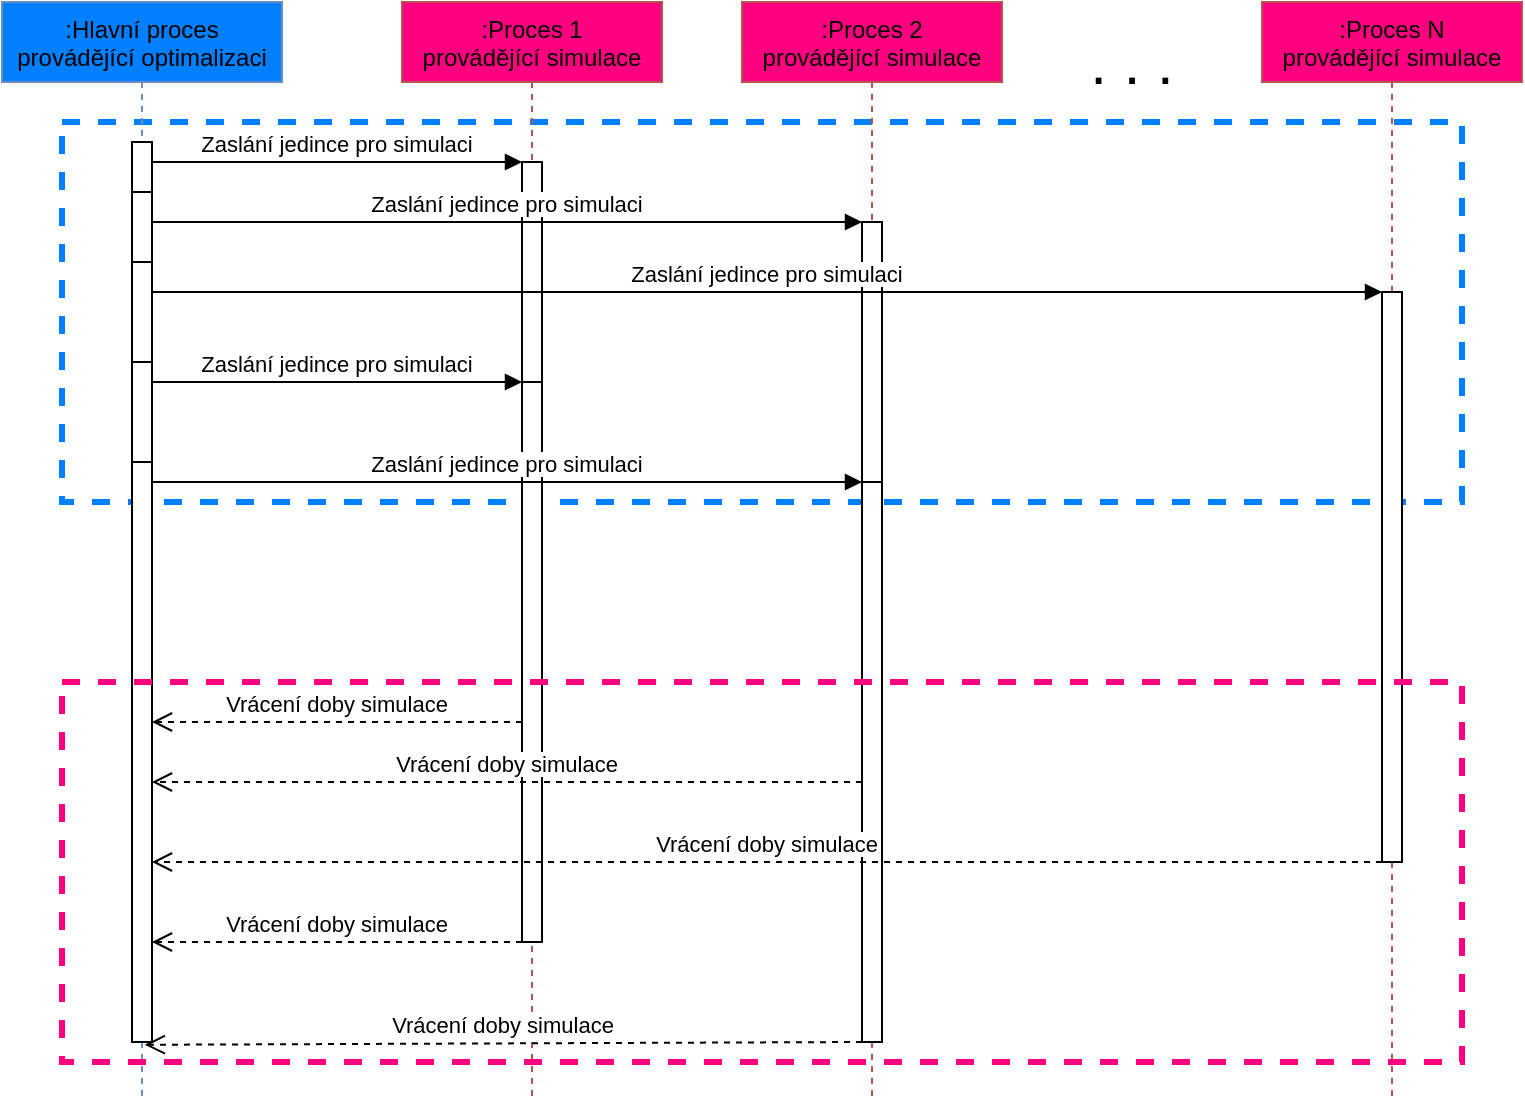 <mxfile version="13.10.4" type="device"><diagram id="kgpKYQtTHZ0yAKxKKP6v" name="Page-1"><mxGraphModel dx="1157" dy="626" grid="1" gridSize="10" guides="1" tooltips="1" connect="1" arrows="1" fold="1" page="1" pageScale="1" pageWidth="850" pageHeight="1100" math="0" shadow="0"><root><mxCell id="0"/><mxCell id="1" parent="0"/><mxCell id="YsaVV5CcgGAwV6tHagcd-51" value="" style="verticalLabelPosition=bottom;verticalAlign=top;html=1;shape=mxgraph.basic.rect;fillColor2=none;strokeWidth=3;size=20;indent=5;dashed=1;fillColor=none;strokeColor=#007FFF;" vertex="1" parent="1"><mxGeometry x="60" y="70" width="700" height="190" as="geometry"/></mxCell><mxCell id="3nuBFxr9cyL0pnOWT2aG-1" value=":Hlavní proces&#10;provádějící optimalizaci" style="shape=umlLifeline;perimeter=lifelinePerimeter;container=1;collapsible=0;recursiveResize=0;rounded=0;shadow=0;strokeWidth=1;strokeColor=#6c8ebf;fillColor=#007FFF;" parent="1" vertex="1"><mxGeometry x="30" y="10" width="140" height="550" as="geometry"/></mxCell><mxCell id="3nuBFxr9cyL0pnOWT2aG-2" value="" style="points=[];perimeter=orthogonalPerimeter;rounded=0;shadow=0;strokeWidth=1;" parent="3nuBFxr9cyL0pnOWT2aG-1" vertex="1"><mxGeometry x="65" y="70" width="10" height="230" as="geometry"/></mxCell><mxCell id="YsaVV5CcgGAwV6tHagcd-6" value="" style="points=[];perimeter=orthogonalPerimeter;rounded=0;shadow=0;strokeWidth=1;" vertex="1" parent="3nuBFxr9cyL0pnOWT2aG-1"><mxGeometry x="65" y="95" width="10" height="190" as="geometry"/></mxCell><mxCell id="YsaVV5CcgGAwV6tHagcd-14" value="" style="points=[];perimeter=orthogonalPerimeter;rounded=0;shadow=0;strokeWidth=1;" vertex="1" parent="3nuBFxr9cyL0pnOWT2aG-1"><mxGeometry x="65" y="130" width="10" height="190" as="geometry"/></mxCell><mxCell id="3nuBFxr9cyL0pnOWT2aG-5" value=":Proces 1&#10;provádějící simulace" style="shape=umlLifeline;perimeter=lifelinePerimeter;container=1;collapsible=0;recursiveResize=0;rounded=0;shadow=0;strokeWidth=1;strokeColor=#b85450;fillColor=#FF0080;" parent="1" vertex="1"><mxGeometry x="230" y="10" width="130" height="550" as="geometry"/></mxCell><mxCell id="3nuBFxr9cyL0pnOWT2aG-6" value="" style="points=[];perimeter=orthogonalPerimeter;rounded=0;shadow=0;strokeWidth=1;" parent="3nuBFxr9cyL0pnOWT2aG-5" vertex="1"><mxGeometry x="60" y="80" width="10" height="280" as="geometry"/></mxCell><mxCell id="YsaVV5CcgGAwV6tHagcd-39" value="" style="points=[];perimeter=orthogonalPerimeter;rounded=0;shadow=0;strokeWidth=1;" vertex="1" parent="3nuBFxr9cyL0pnOWT2aG-5"><mxGeometry x="-135" y="180" width="10" height="290" as="geometry"/></mxCell><mxCell id="YsaVV5CcgGAwV6tHagcd-42" value="" style="points=[];perimeter=orthogonalPerimeter;rounded=0;shadow=0;strokeWidth=1;" vertex="1" parent="3nuBFxr9cyL0pnOWT2aG-5"><mxGeometry x="60" y="190" width="10" height="280" as="geometry"/></mxCell><mxCell id="YsaVV5CcgGAwV6tHagcd-44" value="Zaslání jedince pro simulaci" style="verticalAlign=bottom;endArrow=block;entryX=0;entryY=0;shadow=0;strokeWidth=1;" edge="1" parent="3nuBFxr9cyL0pnOWT2aG-5" source="YsaVV5CcgGAwV6tHagcd-39" target="YsaVV5CcgGAwV6tHagcd-42"><mxGeometry relative="1" as="geometry"><mxPoint x="65" y="190" as="sourcePoint"/></mxGeometry></mxCell><mxCell id="YsaVV5CcgGAwV6tHagcd-43" value="Vrácení doby simulace" style="verticalAlign=bottom;endArrow=open;dashed=1;endSize=8;exitX=0;exitY=0.95;shadow=0;strokeWidth=1;" edge="1" parent="3nuBFxr9cyL0pnOWT2aG-5"><mxGeometry relative="1" as="geometry"><mxPoint x="-125" y="470.0" as="targetPoint"/><mxPoint x="60" y="470.0" as="sourcePoint"/></mxGeometry></mxCell><mxCell id="YsaVV5CcgGAwV6tHagcd-46" value="" style="points=[];perimeter=orthogonalPerimeter;rounded=0;shadow=0;strokeWidth=1;" vertex="1" parent="3nuBFxr9cyL0pnOWT2aG-5"><mxGeometry x="-135" y="230" width="10" height="290" as="geometry"/></mxCell><mxCell id="3nuBFxr9cyL0pnOWT2aG-7" value="Vrácení doby simulace" style="verticalAlign=bottom;endArrow=open;dashed=1;endSize=8;exitX=0;exitY=0.95;shadow=0;strokeWidth=1;" parent="1" edge="1"><mxGeometry relative="1" as="geometry"><mxPoint x="105" y="370.0" as="targetPoint"/><mxPoint x="290" y="370.0" as="sourcePoint"/></mxGeometry></mxCell><mxCell id="3nuBFxr9cyL0pnOWT2aG-8" value="Zaslání jedince pro simulaci" style="verticalAlign=bottom;endArrow=block;entryX=0;entryY=0;shadow=0;strokeWidth=1;" parent="1" source="3nuBFxr9cyL0pnOWT2aG-2" target="3nuBFxr9cyL0pnOWT2aG-6" edge="1"><mxGeometry relative="1" as="geometry"><mxPoint x="295" y="90" as="sourcePoint"/></mxGeometry></mxCell><mxCell id="YsaVV5CcgGAwV6tHagcd-1" value=":Proces 2&#10;provádějící simulace" style="shape=umlLifeline;perimeter=lifelinePerimeter;container=1;collapsible=0;recursiveResize=0;rounded=0;shadow=0;strokeWidth=1;strokeColor=#b85450;fillColor=#FF0080;" vertex="1" parent="1"><mxGeometry x="400" y="10" width="130" height="550" as="geometry"/></mxCell><mxCell id="YsaVV5CcgGAwV6tHagcd-7" value="" style="points=[];perimeter=orthogonalPerimeter;rounded=0;shadow=0;strokeWidth=1;" vertex="1" parent="YsaVV5CcgGAwV6tHagcd-1"><mxGeometry x="60" y="110" width="10" height="280" as="geometry"/></mxCell><mxCell id="YsaVV5CcgGAwV6tHagcd-47" value="" style="points=[];perimeter=orthogonalPerimeter;rounded=0;shadow=0;strokeWidth=1;" vertex="1" parent="YsaVV5CcgGAwV6tHagcd-1"><mxGeometry x="60" y="240" width="10" height="280" as="geometry"/></mxCell><mxCell id="YsaVV5CcgGAwV6tHagcd-49" value="Vrácení doby simulace" style="verticalAlign=bottom;endArrow=open;dashed=1;endSize=8;exitX=0;exitY=0.95;shadow=0;strokeWidth=1;entryX=0.51;entryY=0.948;entryDx=0;entryDy=0;entryPerimeter=0;" edge="1" parent="YsaVV5CcgGAwV6tHagcd-1" target="3nuBFxr9cyL0pnOWT2aG-1"><mxGeometry relative="1" as="geometry"><mxPoint x="-125" y="520.0" as="targetPoint"/><mxPoint x="60" y="520.0" as="sourcePoint"/></mxGeometry></mxCell><mxCell id="YsaVV5CcgGAwV6tHagcd-3" value=":Proces N&#10;provádějící simulace" style="shape=umlLifeline;perimeter=lifelinePerimeter;container=1;collapsible=0;recursiveResize=0;rounded=0;shadow=0;strokeWidth=1;strokeColor=#b85450;fillColor=#FF0080;" vertex="1" parent="1"><mxGeometry x="660" y="10" width="130" height="550" as="geometry"/></mxCell><mxCell id="YsaVV5CcgGAwV6tHagcd-8" value="Vrácení doby simulace" style="verticalAlign=bottom;endArrow=open;dashed=1;endSize=8;exitX=0;exitY=0.95;shadow=0;strokeWidth=1;" edge="1" parent="1"><mxGeometry relative="1" as="geometry"><mxPoint x="105" y="400.0" as="targetPoint"/><mxPoint x="460" y="400.0" as="sourcePoint"/></mxGeometry></mxCell><mxCell id="YsaVV5CcgGAwV6tHagcd-9" value="Zaslání jedince pro simulaci" style="verticalAlign=bottom;endArrow=block;entryX=0;entryY=0;shadow=0;strokeWidth=1;" edge="1" parent="1" source="YsaVV5CcgGAwV6tHagcd-6" target="YsaVV5CcgGAwV6tHagcd-7"><mxGeometry relative="1" as="geometry"><mxPoint x="305" y="120" as="sourcePoint"/></mxGeometry></mxCell><mxCell id="YsaVV5CcgGAwV6tHagcd-15" value="" style="points=[];perimeter=orthogonalPerimeter;rounded=0;shadow=0;strokeWidth=1;" vertex="1" parent="1"><mxGeometry x="720" y="155" width="10" height="285" as="geometry"/></mxCell><mxCell id="YsaVV5CcgGAwV6tHagcd-16" value="Vrácení doby simulace" style="verticalAlign=bottom;endArrow=open;dashed=1;endSize=8;exitX=0;exitY=0.95;shadow=0;strokeWidth=1;" edge="1" parent="1"><mxGeometry relative="1" as="geometry"><mxPoint x="105" y="440" as="targetPoint"/><mxPoint x="720.0" y="440" as="sourcePoint"/></mxGeometry></mxCell><mxCell id="YsaVV5CcgGAwV6tHagcd-17" value="Zaslání jedince pro simulaci" style="verticalAlign=bottom;endArrow=block;entryX=0;entryY=0;shadow=0;strokeWidth=1;" edge="1" parent="1" source="YsaVV5CcgGAwV6tHagcd-14" target="YsaVV5CcgGAwV6tHagcd-15"><mxGeometry relative="1" as="geometry"><mxPoint x="315" y="150" as="sourcePoint"/></mxGeometry></mxCell><mxCell id="YsaVV5CcgGAwV6tHagcd-45" value="&lt;font style=&quot;font-size: 30px&quot;&gt;. . .&lt;/font&gt;" style="text;html=1;strokeColor=none;fillColor=none;align=center;verticalAlign=middle;whiteSpace=wrap;rounded=0;" vertex="1" parent="1"><mxGeometry x="570" y="30" width="50" height="20" as="geometry"/></mxCell><mxCell id="YsaVV5CcgGAwV6tHagcd-48" value="Zaslání jedince pro simulaci" style="verticalAlign=bottom;endArrow=block;entryX=0;entryY=0;shadow=0;strokeWidth=1;" edge="1" parent="1" source="YsaVV5CcgGAwV6tHagcd-46" target="YsaVV5CcgGAwV6tHagcd-47"><mxGeometry relative="1" as="geometry"><mxPoint x="235" y="240" as="sourcePoint"/></mxGeometry></mxCell><mxCell id="YsaVV5CcgGAwV6tHagcd-52" value="" style="verticalLabelPosition=bottom;verticalAlign=top;html=1;shape=mxgraph.basic.rect;fillColor2=none;strokeWidth=3;size=20;indent=5;dashed=1;fillColor=none;strokeColor=#FF0080;" vertex="1" parent="1"><mxGeometry x="60" y="350" width="700" height="190" as="geometry"/></mxCell></root></mxGraphModel></diagram></mxfile>